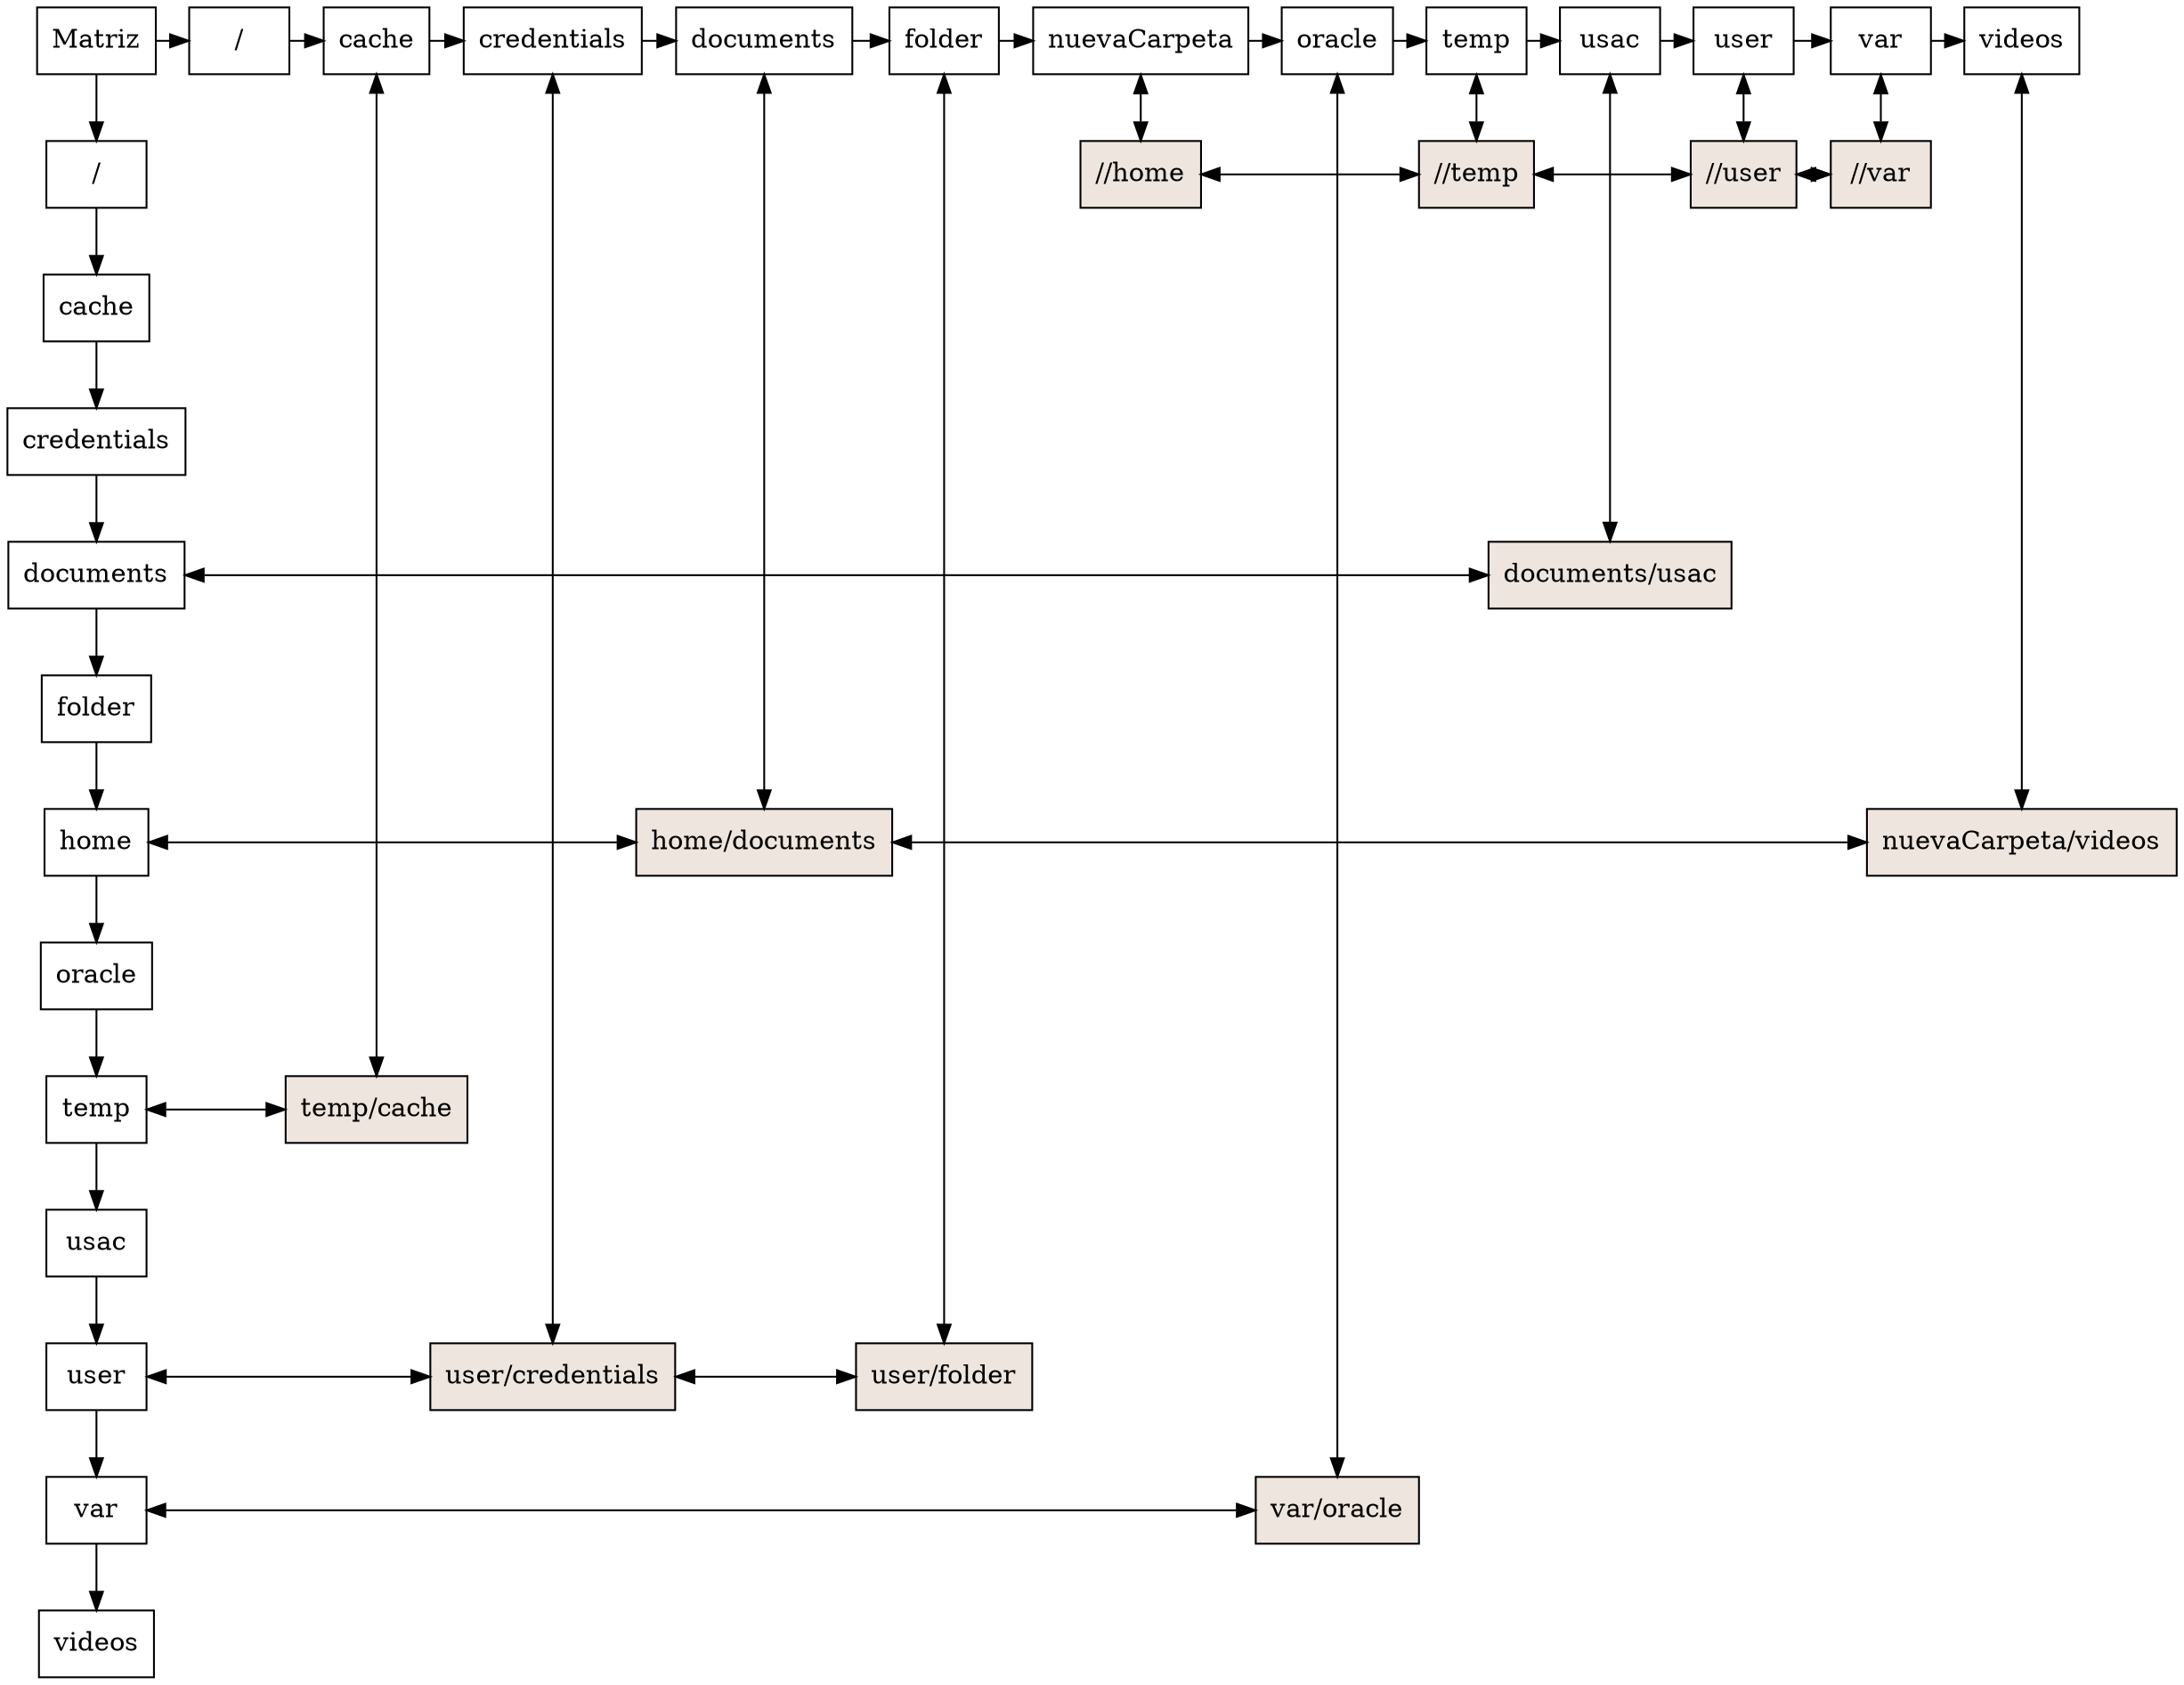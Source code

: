 digraph G{
node [shape = box]
raiz[label="Matriz"  group=1];
1442407170 [label="/" group = 1];
1028566121 [label="cache" group = 1];
1118140819 [label="credentials" group = 1];
1975012498 [label="documents" group = 1];
1808253012 [label="folder" group = 1];
589431969 [label="home" group = 1];
1252169911 [label="oracle" group = 1];
2101973421 [label="temp" group = 1];
685325104 [label="usac" group = 1];
460141958 [label="user" group = 1];
1163157884 [label="var" group = 1];
1956725890 [label="videos" group = 1];
1442407170->1028566121[dir=normal];
1028566121->1118140819[dir=normal];
1118140819->1975012498[dir=normal];
1975012498->1808253012[dir=normal];
1808253012->589431969[dir=normal];
589431969->1252169911[dir=normal];
1252169911->2101973421[dir=normal];
2101973421->685325104[dir=normal];
685325104->460141958[dir=normal];
460141958->1163157884[dir=normal];
1163157884->1956725890[dir=normal];
356573597 [label="/" group = 49];
1735600054 [label="cache" group = 502];
21685669 [label="credentials" group = 1168];
2133927002 [label="documents" group = 980];
1836019240 [label="folder" group = 638];
325040804 [label="nuevaCarpeta" group = 1249];
1173230247 [label="oracle" group = 632];
856419764 [label="temp" group = 440];
621009875 [label="usac" group = 430];
1265094477 [label="user" group = 449];
2125039532 [label="var" group = 331];
312714112 [label="videos" group = 652];
356573597->1735600054[dir=normal];
1735600054->21685669[dir=normal];
21685669->2133927002[dir=normal];
2133927002->1836019240[dir=normal];
1836019240->325040804[dir=normal];
325040804->1173230247[dir=normal];
1173230247->856419764[dir=normal];
856419764->621009875[dir=normal];
621009875->1265094477[dir=normal];
1265094477->2125039532[dir=normal];
2125039532->312714112[dir=normal];
raiz ->1442407170
raiz ->356573597
{ rank  = same; raiz 
356573597;
1735600054;
21685669;
2133927002;
1836019240;
325040804;
1173230247;
856419764;
621009875;
1265094477;
2125039532;
312714112;
}
692404036 [style=invis,fillcolor=seashell2,label= "///" group = 49 ];1554874502 [style=filled,fillcolor=seashell2,label= "temp/cache" group = 502 ];
1846274136 [style=filled,fillcolor=seashell2,label= "user/credentials" group = 1168 ];
1639705018 [style=filled,fillcolor=seashell2,label= "home/documents" group = 980 ];
1627674070 [style=filled,fillcolor=seashell2,label= "user/folder" group = 638 ];
1360875712 [style=filled,fillcolor=seashell2,label= "//home" group = 1249 ];
1625635731 [style=filled,fillcolor=seashell2,label= "var/oracle" group = 632 ];
1580066828 [style=filled,fillcolor=seashell2,label= "//temp" group = 440 ];
491044090 [style=filled,fillcolor=seashell2,label= "documents/usac" group = 430 ];
644117698 [style=filled,fillcolor=seashell2,label= "//user" group = 449 ];
1872034366 [style=filled,fillcolor=seashell2,label= "//var" group = 331 ];
1581781576 [style=filled,fillcolor=seashell2,label= "nuevaCarpeta/videos" group = 652 ];
1442407170->692404036[style= invis];
1360875712->1580066828[dir=both];
1580066828->644117698[dir=both];
644117698->1872034366[dir=both];
{ rank = same; 1442407170;
692404036;
1360875712;
1580066828;
644117698;
1872034366;
}
1975012498->491044090[dir=both];
{ rank = same; 1975012498;
491044090;
}
589431969->1639705018[dir=both];
1639705018->1581781576[dir=both];
{ rank = same; 589431969;
1639705018;
1581781576;
}
2101973421->1554874502[dir=both];
{ rank = same; 2101973421;
1554874502;
}
460141958->1846274136[dir=both];
1846274136->1627674070[dir=both];
{ rank = same; 460141958;
1846274136;
1627674070;
}
1163157884->1625635731[dir=both];
{ rank = same; 1163157884;
1625635731;
}
356573597->692404036[style= invis];
1735600054->1554874502[dir=both];
21685669->1846274136[dir=both];
2133927002->1639705018[dir=both];
1836019240->1627674070[dir=both];
325040804->1360875712[dir=both];
1173230247->1625635731[dir=both];
856419764->1580066828[dir=both];
621009875->491044090[dir=both];
1265094477->644117698[dir=both];
2125039532->1872034366[dir=both];
312714112->1581781576[dir=both];
}
